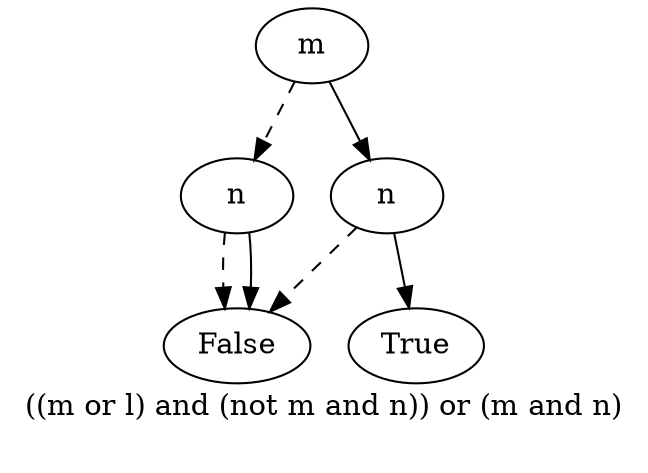 digraph{
label="((m or l) and (not m and n)) or (m and n)\n\n"
1697950679120[label=m]1697950679440[label="n"]
1697950679120 -> 1697950679440[style=dashed label="" fontcolor = gray]
1697950689360[label="False"]
1697950679440 -> 1697950689360[style=dashed label="" fontcolor = gray]
1697950689360[label="False"]
1697950679440 -> 1697950689360 [label="" fontcolor = gray]
1697950686800[label="n"]
1697950679120 -> 1697950686800 [label="" fontcolor = gray]
1697950689360[label="False"]
1697950686800 -> 1697950689360[style=dashed label="" fontcolor = gray]
1697950684560[label="True"]
1697950686800 -> 1697950684560 [label="" fontcolor = gray]
}